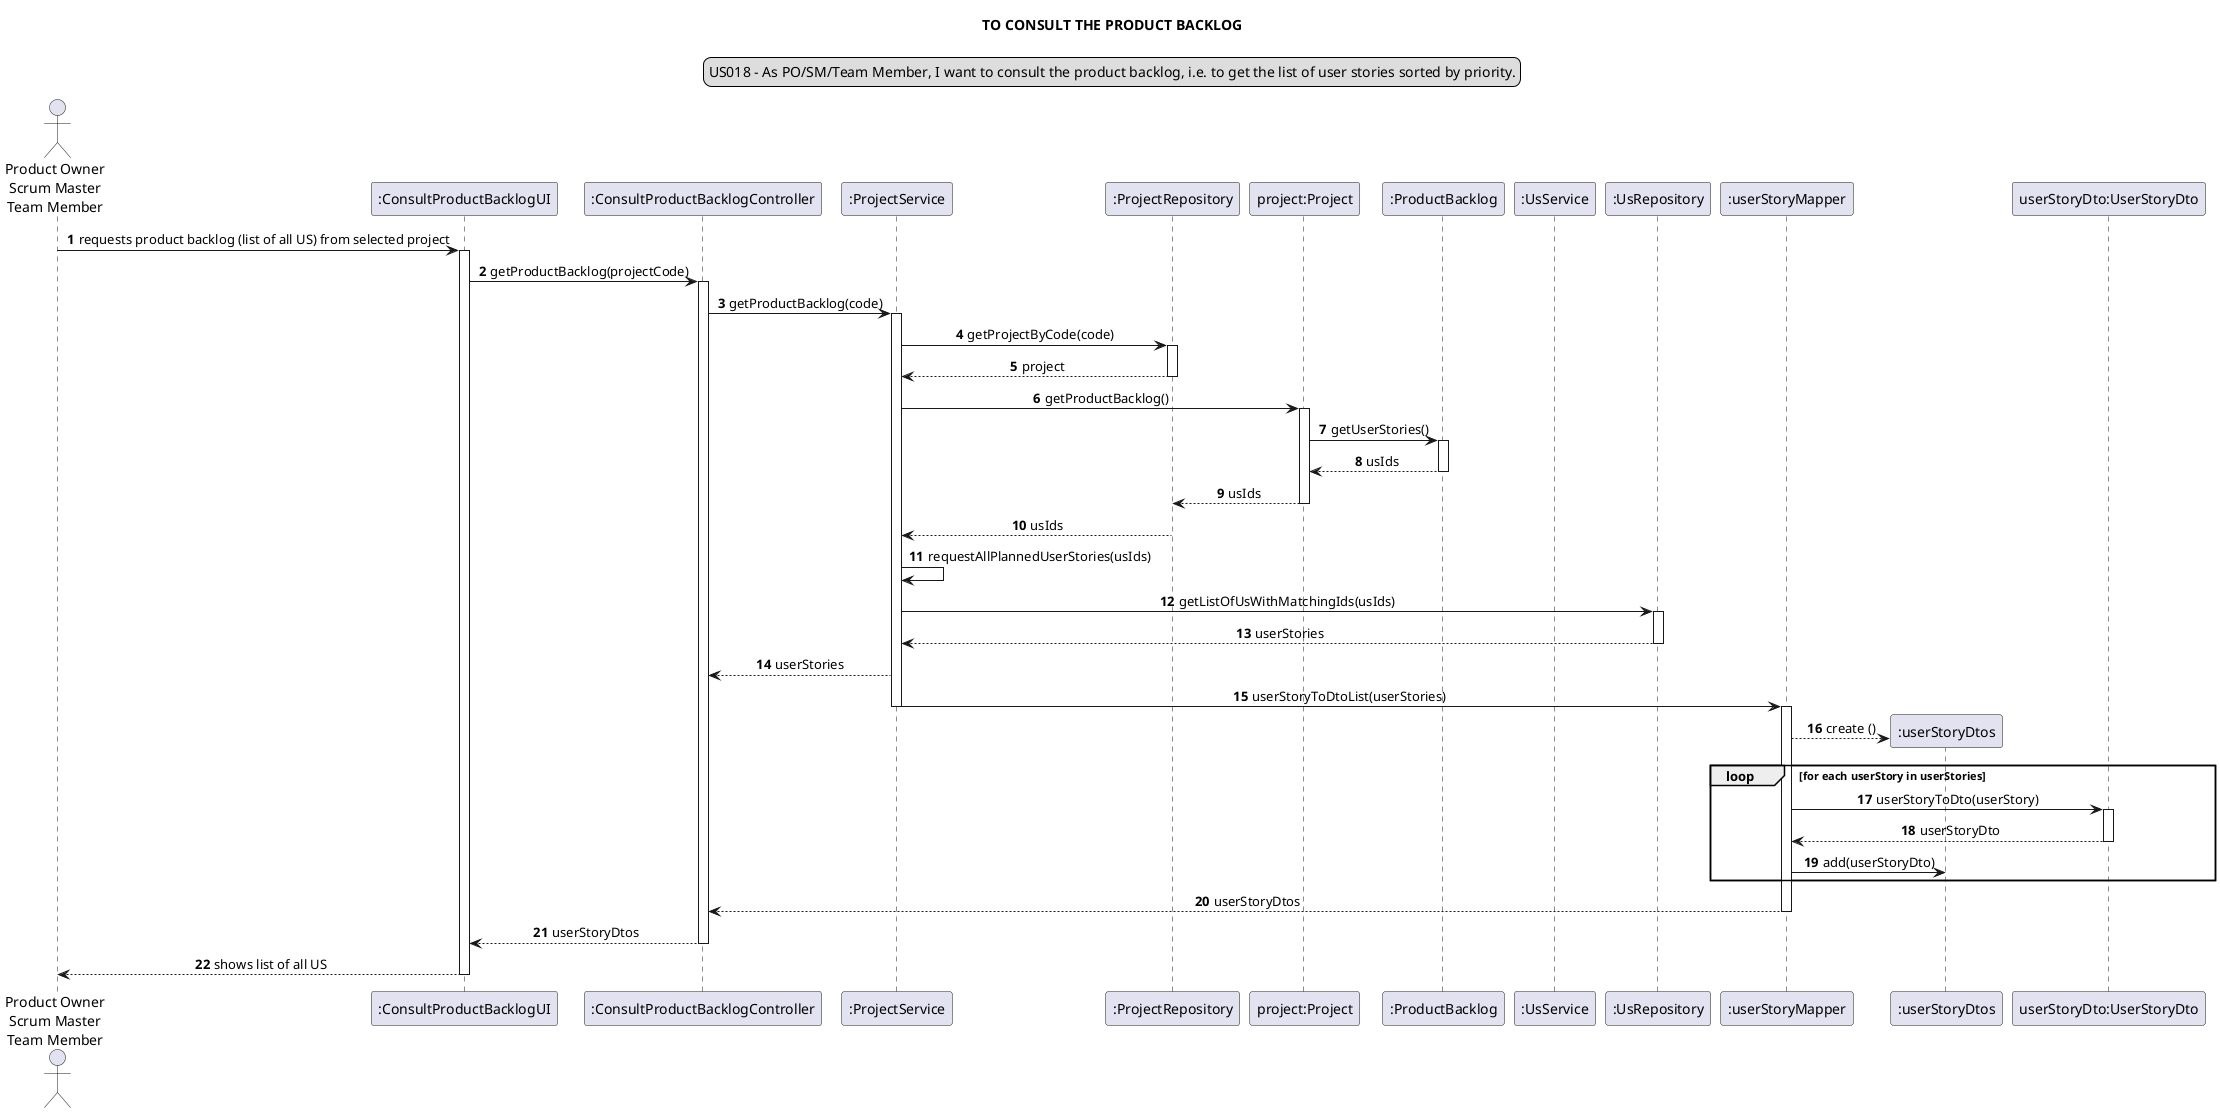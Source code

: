 @startuml
skinparam sequenceMessageAlign center
title TO CONSULT THE PRODUCT BACKLOG
legend top
US018 - As PO/SM/Team Member, I want to consult the product backlog, i.e. to get the list of user stories sorted by priority.
end legend
autonumber

actor "Product Owner\nScrum Master\nTeam Member" as actor
participant ":ConsultProductBacklogUI" as ui
participant ":ConsultProductBacklogController" as controller
participant ":ProjectService" as pservice
participant ":ProjectRepository" as prepo
participant "project:Project" as project
participant ":ProductBacklog" as backlog
participant ":UsService" as uservice
participant ":UsRepository" as usrep
participant ":userStoryMapper" as usmapper
participant ":userStoryDtos" as userStoryDtos
participant "userStoryDto:UserStoryDto" as userStoryDto



actor -> ui: requests product backlog (list of all US) from selected project
activate ui
ui -> controller: getProductBacklog(projectCode)
activate controller
controller -> pservice: getProductBacklog(code)
activate pservice
pservice -> prepo: getProjectByCode(code)
activate prepo
prepo --> pservice : project
deactivate prepo
pservice -> project: getProductBacklog()
activate project
project -> backlog: getUserStories()
activate backlog
backlog --> project: usIds
deactivate backlog
project --> prepo: usIds
deactivate project
prepo --> pservice: usIds


pservice -> pservice : requestAllPlannedUserStories(usIds)

pservice -> usrep : getListOfUsWithMatchingIds(usIds)
activate usrep
usrep --> pservice : userStories
deactivate usrep
pservice --> controller : userStories
pservice -> usmapper: userStoryToDtoList(userStories)
deactivate pservice
activate usmapper
create "userStoryDtos"
usmapper --> userStoryDtos: create ()
loop for each userStory in userStories
usmapper -> userStoryDto:  userStoryToDto(userStory)
activate userStoryDto
userStoryDto --> usmapper : userStoryDto
deactivate userStoryDto

usmapper -> userStoryDtos: add(userStoryDto)


end loop
usmapper --> controller :userStoryDtos
deactivate usmapper

deactivate uservice
deactivate pservice
controller --> ui : userStoryDtos
deactivate controller

ui --> actor: shows list of all US
deactivate ui
@enduml